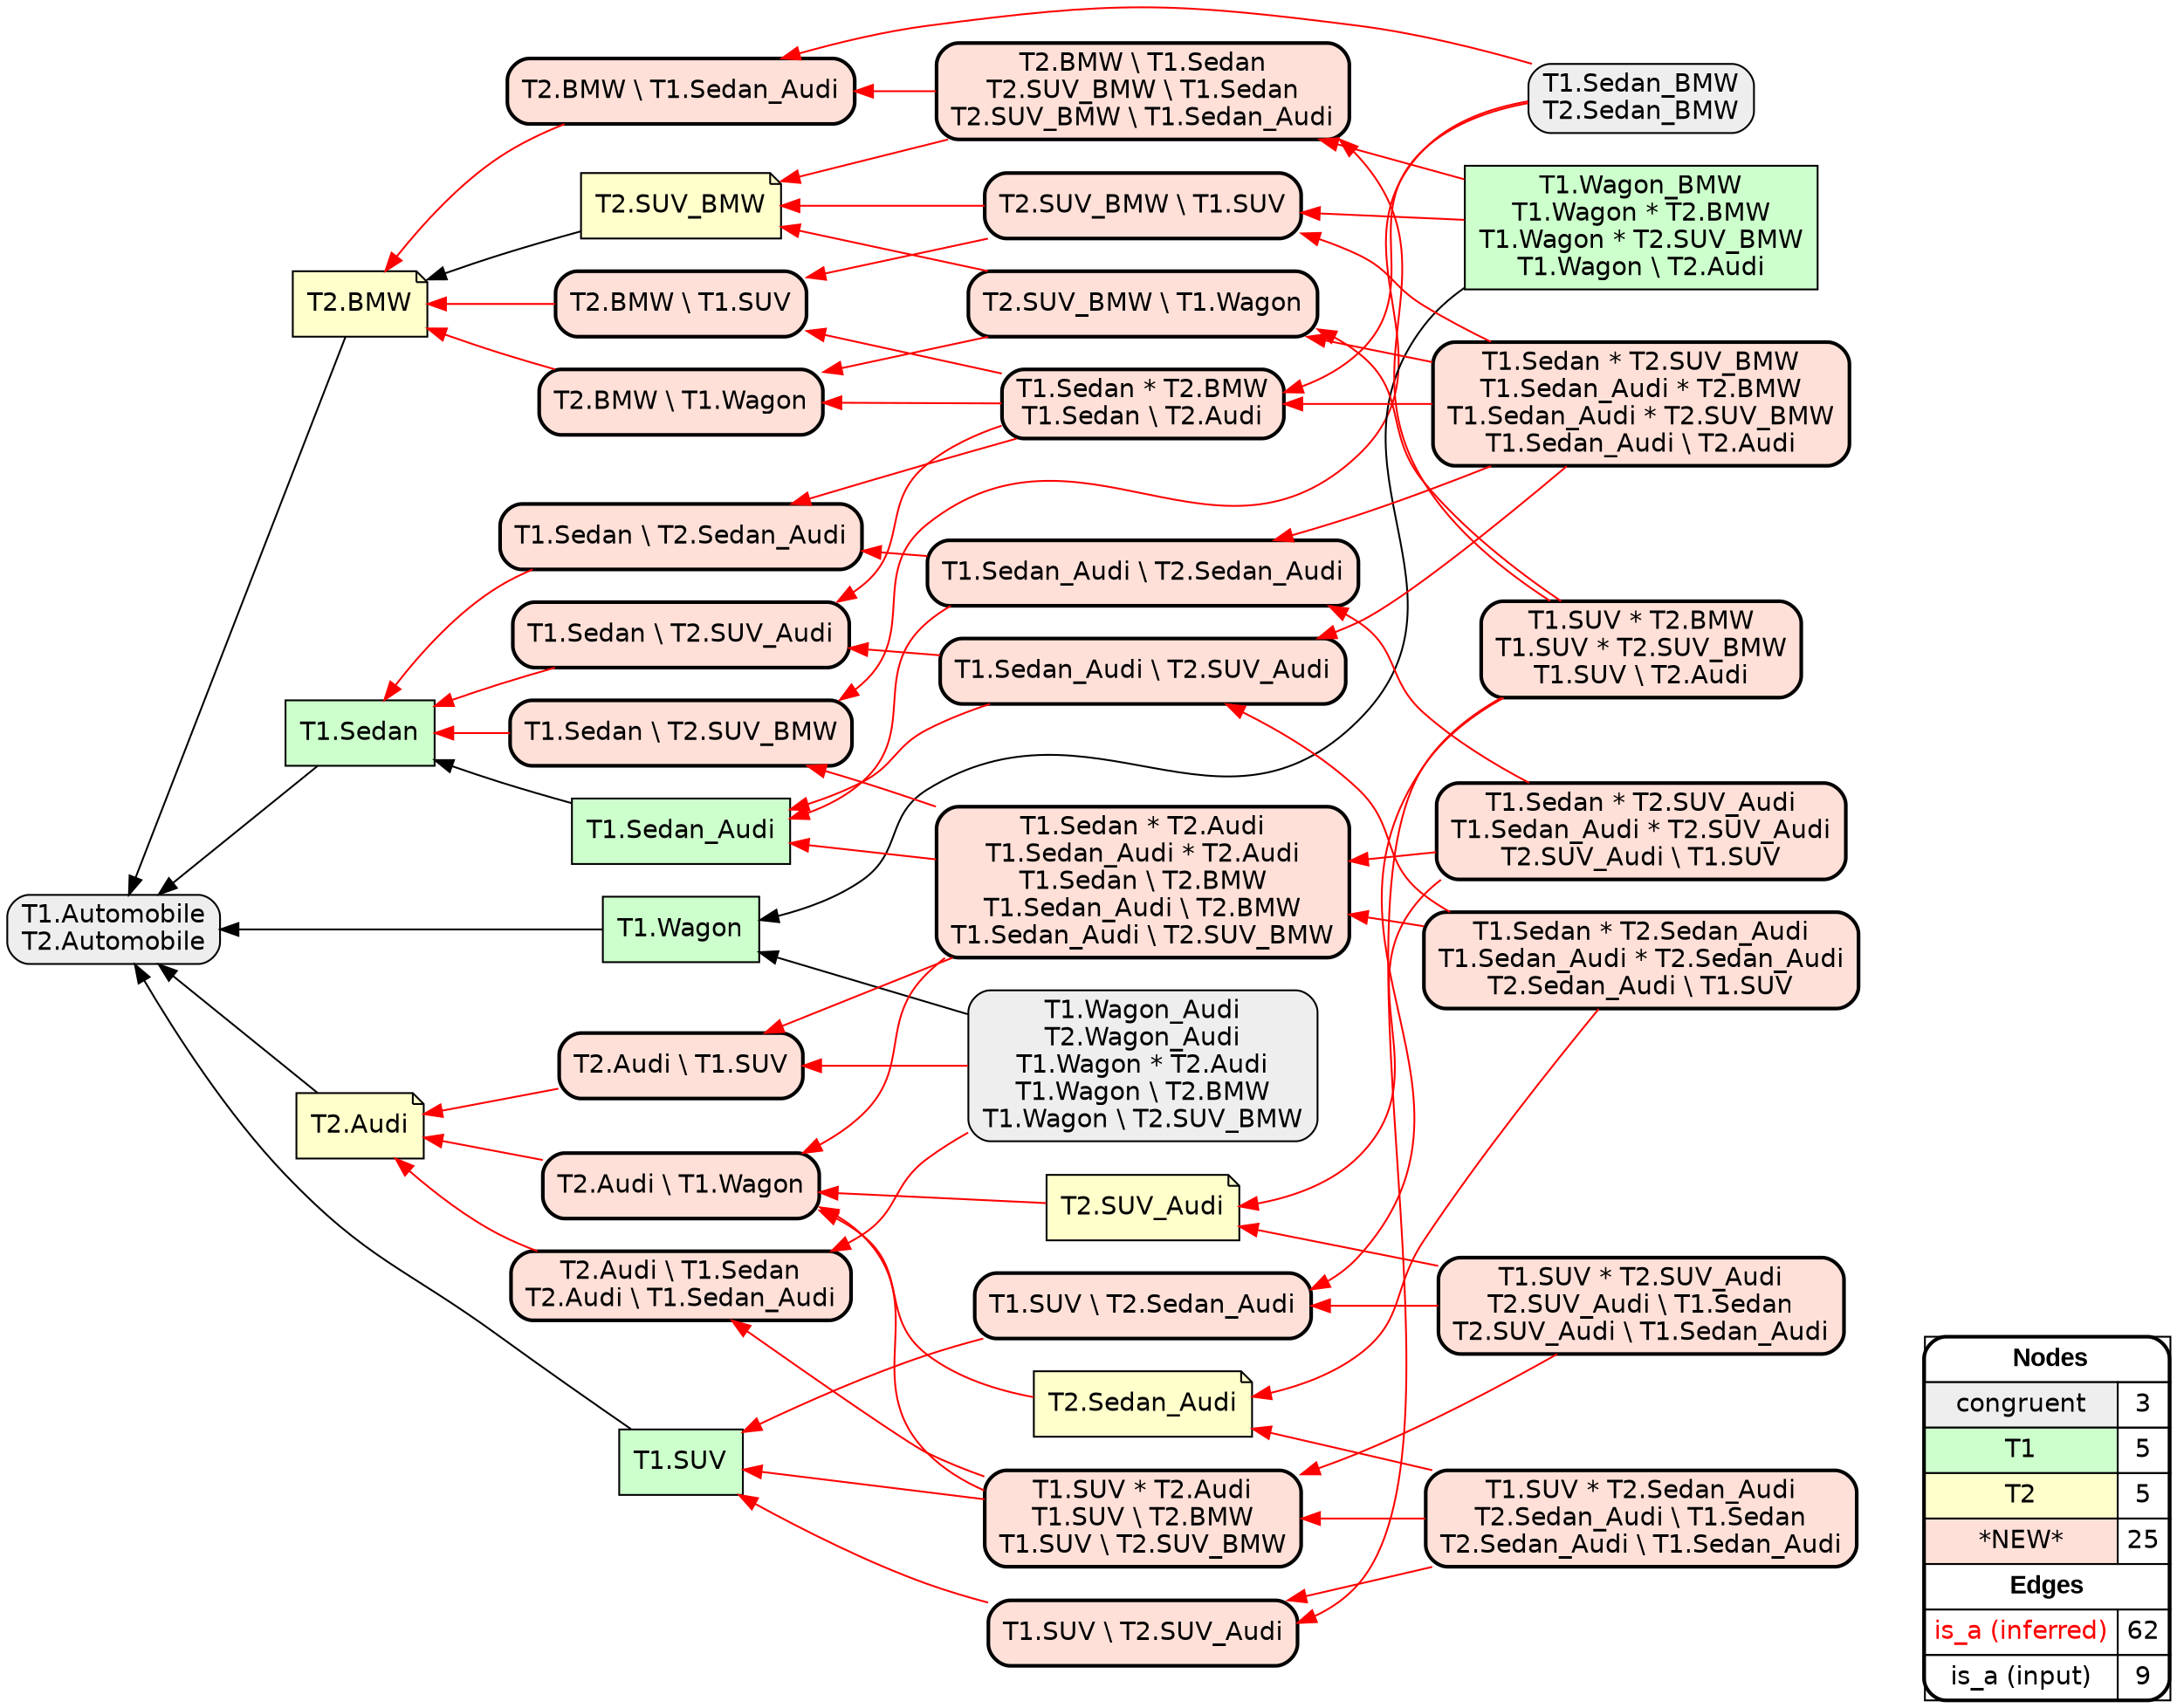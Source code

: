 digraph{
rankdir=RL
node[shape=box style="filled,rounded" fillcolor="#EEEEEE" fontname="helvetica"] 
"T1.Automobile\nT2.Automobile"
"T1.Sedan_BMW\nT2.Sedan_BMW"
"T1.Wagon_Audi\nT2.Wagon_Audi\nT1.Wagon * T2.Audi\nT1.Wagon \\ T2.BMW\nT1.Wagon \\ T2.SUV_BMW"
node[shape=box style=filled fillcolor="#CCFFCC" fontname="helvetica"] 
"T1.Wagon"
"T1.Wagon_BMW\nT1.Wagon * T2.BMW\nT1.Wagon * T2.SUV_BMW\nT1.Wagon \\ T2.Audi"
"T1.Sedan"
"T1.SUV"
"T1.Sedan_Audi"
node[shape=note style=filled fillcolor="#FFFFCC" fontname="helvetica"] 
"T2.SUV_Audi"
"T2.BMW"
"T2.Sedan_Audi"
"T2.SUV_BMW"
"T2.Audi"
node[shape=box style="filled,rounded,bold" fillcolor="#FFE0D8" fontname="helvetica"] 
"T2.BMW \\ T1.SUV"
"T2.SUV_BMW \\ T1.SUV"
"T2.BMW \\ T1.Wagon"
"T1.Sedan * T2.SUV_BMW\nT1.Sedan_Audi * T2.BMW\nT1.Sedan_Audi * T2.SUV_BMW\nT1.Sedan_Audi \\ T2.Audi"
"T1.SUV \\ T2.SUV_Audi"
"T2.Audi \\ T1.Sedan\nT2.Audi \\ T1.Sedan_Audi"
"T1.Sedan * T2.Audi\nT1.Sedan_Audi * T2.Audi\nT1.Sedan \\ T2.BMW\nT1.Sedan_Audi \\ T2.BMW\nT1.Sedan_Audi \\ T2.SUV_BMW"
"T2.Audi \\ T1.Wagon"
"T1.SUV \\ T2.Sedan_Audi"
"T1.Sedan * T2.Sedan_Audi\nT1.Sedan_Audi * T2.Sedan_Audi\nT2.Sedan_Audi \\ T1.SUV"
"T1.SUV * T2.Audi\nT1.SUV \\ T2.BMW\nT1.SUV \\ T2.SUV_BMW"
"T2.BMW \\ T1.Sedan_Audi"
"T1.SUV * T2.SUV_Audi\nT2.SUV_Audi \\ T1.Sedan\nT2.SUV_Audi \\ T1.Sedan_Audi"
"T1.Sedan \\ T2.SUV_Audi"
"T2.SUV_BMW \\ T1.Wagon"
"T1.SUV * T2.Sedan_Audi\nT2.Sedan_Audi \\ T1.Sedan\nT2.Sedan_Audi \\ T1.Sedan_Audi"
"T2.Audi \\ T1.SUV"
"T2.BMW \\ T1.Sedan\nT2.SUV_BMW \\ T1.Sedan\nT2.SUV_BMW \\ T1.Sedan_Audi"
"T1.Sedan * T2.BMW\nT1.Sedan \\ T2.Audi"
"T1.Sedan \\ T2.SUV_BMW"
"T1.Sedan \\ T2.Sedan_Audi"
"T1.Sedan_Audi \\ T2.Sedan_Audi"
"T1.SUV * T2.BMW\nT1.SUV * T2.SUV_BMW\nT1.SUV \\ T2.Audi"
"T1.Sedan_Audi \\ T2.SUV_Audi"
"T1.Sedan * T2.SUV_Audi\nT1.Sedan_Audi * T2.SUV_Audi\nT2.SUV_Audi \\ T1.SUV"
edge[arrowhead=normal style=dotted color="#000000" constraint=true penwidth=1]
edge[arrowhead=normal style=solid color="#FF0000" constraint=true penwidth=1]
"T1.SUV * T2.Audi\nT1.SUV \\ T2.BMW\nT1.SUV \\ T2.SUV_BMW" -> "T2.Audi \\ T1.Sedan\nT2.Audi \\ T1.Sedan_Audi"
"T2.BMW \\ T1.Wagon" -> "T2.BMW"
"T1.Sedan * T2.SUV_Audi\nT1.Sedan_Audi * T2.SUV_Audi\nT2.SUV_Audi \\ T1.SUV" -> "T1.Sedan_Audi \\ T2.Sedan_Audi"
"T1.Sedan * T2.SUV_Audi\nT1.Sedan_Audi * T2.SUV_Audi\nT2.SUV_Audi \\ T1.SUV" -> "T1.Sedan * T2.Audi\nT1.Sedan_Audi * T2.Audi\nT1.Sedan \\ T2.BMW\nT1.Sedan_Audi \\ T2.BMW\nT1.Sedan_Audi \\ T2.SUV_BMW"
"T1.SUV * T2.Sedan_Audi\nT2.Sedan_Audi \\ T1.Sedan\nT2.Sedan_Audi \\ T1.Sedan_Audi" -> "T2.Sedan_Audi"
"T2.BMW \\ T1.SUV" -> "T2.BMW"
"T1.Sedan_Audi \\ T2.Sedan_Audi" -> "T1.Sedan \\ T2.Sedan_Audi"
"T1.Sedan_BMW\nT2.Sedan_BMW" -> "T1.Sedan * T2.BMW\nT1.Sedan \\ T2.Audi"
"T1.Sedan * T2.Audi\nT1.Sedan_Audi * T2.Audi\nT1.Sedan \\ T2.BMW\nT1.Sedan_Audi \\ T2.BMW\nT1.Sedan_Audi \\ T2.SUV_BMW" -> "T1.Sedan \\ T2.SUV_BMW"
"T1.SUV * T2.Sedan_Audi\nT2.Sedan_Audi \\ T1.Sedan\nT2.Sedan_Audi \\ T1.Sedan_Audi" -> "T1.SUV * T2.Audi\nT1.SUV \\ T2.BMW\nT1.SUV \\ T2.SUV_BMW"
"T1.SUV * T2.SUV_Audi\nT2.SUV_Audi \\ T1.Sedan\nT2.SUV_Audi \\ T1.Sedan_Audi" -> "T2.SUV_Audi"
"T1.SUV * T2.BMW\nT1.SUV * T2.SUV_BMW\nT1.SUV \\ T2.Audi" -> "T2.BMW \\ T1.Sedan\nT2.SUV_BMW \\ T1.Sedan\nT2.SUV_BMW \\ T1.Sedan_Audi"
"T1.SUV * T2.Sedan_Audi\nT2.Sedan_Audi \\ T1.Sedan\nT2.Sedan_Audi \\ T1.Sedan_Audi" -> "T1.SUV \\ T2.SUV_Audi"
"T1.Sedan * T2.SUV_BMW\nT1.Sedan_Audi * T2.BMW\nT1.Sedan_Audi * T2.SUV_BMW\nT1.Sedan_Audi \\ T2.Audi" -> "T1.Sedan * T2.BMW\nT1.Sedan \\ T2.Audi"
"T1.Wagon_Audi\nT2.Wagon_Audi\nT1.Wagon * T2.Audi\nT1.Wagon \\ T2.BMW\nT1.Wagon \\ T2.SUV_BMW" -> "T2.Audi \\ T1.SUV"
"T1.Sedan * T2.BMW\nT1.Sedan \\ T2.Audi" -> "T1.Sedan \\ T2.SUV_Audi"
"T1.SUV \\ T2.Sedan_Audi" -> "T1.SUV"
"T2.BMW \\ T1.Sedan\nT2.SUV_BMW \\ T1.Sedan\nT2.SUV_BMW \\ T1.Sedan_Audi" -> "T2.SUV_BMW"
"T1.Sedan * T2.BMW\nT1.Sedan \\ T2.Audi" -> "T1.Sedan \\ T2.Sedan_Audi"
"T1.Sedan * T2.Sedan_Audi\nT1.Sedan_Audi * T2.Sedan_Audi\nT2.Sedan_Audi \\ T1.SUV" -> "T2.Sedan_Audi"
"T2.SUV_BMW \\ T1.Wagon" -> "T2.BMW \\ T1.Wagon"
"T2.SUV_BMW \\ T1.SUV" -> "T2.BMW \\ T1.SUV"
"T1.Sedan \\ T2.Sedan_Audi" -> "T1.Sedan"
"T2.Sedan_Audi" -> "T2.Audi \\ T1.Wagon"
"T2.SUV_BMW \\ T1.SUV" -> "T2.SUV_BMW"
"T1.SUV * T2.BMW\nT1.SUV * T2.SUV_BMW\nT1.SUV \\ T2.Audi" -> "T1.SUV \\ T2.Sedan_Audi"
"T1.Sedan \\ T2.SUV_Audi" -> "T1.Sedan"
"T2.SUV_Audi" -> "T2.Audi \\ T1.Wagon"
"T1.Sedan * T2.SUV_Audi\nT1.Sedan_Audi * T2.SUV_Audi\nT2.SUV_Audi \\ T1.SUV" -> "T2.SUV_Audi"
"T1.Sedan * T2.SUV_BMW\nT1.Sedan_Audi * T2.BMW\nT1.Sedan_Audi * T2.SUV_BMW\nT1.Sedan_Audi \\ T2.Audi" -> "T2.SUV_BMW \\ T1.Wagon"
"T1.Sedan * T2.Sedan_Audi\nT1.Sedan_Audi * T2.Sedan_Audi\nT2.Sedan_Audi \\ T1.SUV" -> "T1.Sedan_Audi \\ T2.SUV_Audi"
"T1.Sedan * T2.Audi\nT1.Sedan_Audi * T2.Audi\nT1.Sedan \\ T2.BMW\nT1.Sedan_Audi \\ T2.BMW\nT1.Sedan_Audi \\ T2.SUV_BMW" -> "T1.Sedan_Audi"
"T1.Sedan_Audi \\ T2.SUV_Audi" -> "T1.Sedan \\ T2.SUV_Audi"
"T1.Sedan * T2.Sedan_Audi\nT1.Sedan_Audi * T2.Sedan_Audi\nT2.Sedan_Audi \\ T1.SUV" -> "T1.Sedan * T2.Audi\nT1.Sedan_Audi * T2.Audi\nT1.Sedan \\ T2.BMW\nT1.Sedan_Audi \\ T2.BMW\nT1.Sedan_Audi \\ T2.SUV_BMW"
"T2.Audi \\ T1.Wagon" -> "T2.Audi"
"T1.SUV * T2.SUV_Audi\nT2.SUV_Audi \\ T1.Sedan\nT2.SUV_Audi \\ T1.Sedan_Audi" -> "T1.SUV \\ T2.Sedan_Audi"
"T2.BMW \\ T1.Sedan_Audi" -> "T2.BMW"
"T1.Sedan * T2.SUV_BMW\nT1.Sedan_Audi * T2.BMW\nT1.Sedan_Audi * T2.SUV_BMW\nT1.Sedan_Audi \\ T2.Audi" -> "T1.Sedan_Audi \\ T2.SUV_Audi"
"T1.Sedan \\ T2.SUV_BMW" -> "T1.Sedan"
"T1.Wagon_Audi\nT2.Wagon_Audi\nT1.Wagon * T2.Audi\nT1.Wagon \\ T2.BMW\nT1.Wagon \\ T2.SUV_BMW" -> "T2.Audi \\ T1.Sedan\nT2.Audi \\ T1.Sedan_Audi"
"T1.Sedan * T2.BMW\nT1.Sedan \\ T2.Audi" -> "T2.BMW \\ T1.SUV"
"T1.SUV * T2.BMW\nT1.SUV * T2.SUV_BMW\nT1.SUV \\ T2.Audi" -> "T2.SUV_BMW \\ T1.Wagon"
"T1.SUV * T2.Audi\nT1.SUV \\ T2.BMW\nT1.SUV \\ T2.SUV_BMW" -> "T2.Audi \\ T1.Wagon"
"T1.Wagon_BMW\nT1.Wagon * T2.BMW\nT1.Wagon * T2.SUV_BMW\nT1.Wagon \\ T2.Audi" -> "T2.SUV_BMW \\ T1.SUV"
"T1.Sedan * T2.BMW\nT1.Sedan \\ T2.Audi" -> "T2.BMW \\ T1.Wagon"
"T1.Sedan * T2.Audi\nT1.Sedan_Audi * T2.Audi\nT1.Sedan \\ T2.BMW\nT1.Sedan_Audi \\ T2.BMW\nT1.Sedan_Audi \\ T2.SUV_BMW" -> "T2.Audi \\ T1.SUV"
"T1.Sedan * T2.SUV_BMW\nT1.Sedan_Audi * T2.BMW\nT1.Sedan_Audi * T2.SUV_BMW\nT1.Sedan_Audi \\ T2.Audi" -> "T1.Sedan_Audi \\ T2.Sedan_Audi"
"T1.Sedan * T2.SUV_BMW\nT1.Sedan_Audi * T2.BMW\nT1.Sedan_Audi * T2.SUV_BMW\nT1.Sedan_Audi \\ T2.Audi" -> "T2.SUV_BMW \\ T1.SUV"
"T2.SUV_BMW \\ T1.Wagon" -> "T2.SUV_BMW"
"T1.SUV * T2.BMW\nT1.SUV * T2.SUV_BMW\nT1.SUV \\ T2.Audi" -> "T1.SUV \\ T2.SUV_Audi"
"T1.SUV * T2.SUV_Audi\nT2.SUV_Audi \\ T1.Sedan\nT2.SUV_Audi \\ T1.Sedan_Audi" -> "T1.SUV * T2.Audi\nT1.SUV \\ T2.BMW\nT1.SUV \\ T2.SUV_BMW"
"T1.SUV * T2.Audi\nT1.SUV \\ T2.BMW\nT1.SUV \\ T2.SUV_BMW" -> "T1.SUV"
"T1.Sedan_Audi \\ T2.SUV_Audi" -> "T1.Sedan_Audi"
"T1.Sedan_BMW\nT2.Sedan_BMW" -> "T1.Sedan \\ T2.SUV_BMW"
"T2.Audi \\ T1.SUV" -> "T2.Audi"
"T2.BMW \\ T1.Sedan\nT2.SUV_BMW \\ T1.Sedan\nT2.SUV_BMW \\ T1.Sedan_Audi" -> "T2.BMW \\ T1.Sedan_Audi"
"T2.Audi \\ T1.Sedan\nT2.Audi \\ T1.Sedan_Audi" -> "T2.Audi"
"T1.Sedan * T2.Audi\nT1.Sedan_Audi * T2.Audi\nT1.Sedan \\ T2.BMW\nT1.Sedan_Audi \\ T2.BMW\nT1.Sedan_Audi \\ T2.SUV_BMW" -> "T2.Audi \\ T1.Wagon"
"T1.Sedan_Audi \\ T2.Sedan_Audi" -> "T1.Sedan_Audi"
"T1.Sedan_BMW\nT2.Sedan_BMW" -> "T2.BMW \\ T1.Sedan_Audi"
"T1.Wagon_BMW\nT1.Wagon * T2.BMW\nT1.Wagon * T2.SUV_BMW\nT1.Wagon \\ T2.Audi" -> "T2.BMW \\ T1.Sedan\nT2.SUV_BMW \\ T1.Sedan\nT2.SUV_BMW \\ T1.Sedan_Audi"
"T1.SUV \\ T2.SUV_Audi" -> "T1.SUV"
edge[arrowhead=normal style=solid color="#000000" constraint=true penwidth=1]
"T1.Sedan_Audi" -> "T1.Sedan"
"T2.Audi" -> "T1.Automobile\nT2.Automobile"
"T1.SUV" -> "T1.Automobile\nT2.Automobile"
"T1.Wagon_BMW\nT1.Wagon * T2.BMW\nT1.Wagon * T2.SUV_BMW\nT1.Wagon \\ T2.Audi" -> "T1.Wagon"
"T1.Wagon" -> "T1.Automobile\nT2.Automobile"
"T1.Sedan" -> "T1.Automobile\nT2.Automobile"
"T2.BMW" -> "T1.Automobile\nT2.Automobile"
"T1.Wagon_Audi\nT2.Wagon_Audi\nT1.Wagon * T2.Audi\nT1.Wagon \\ T2.BMW\nT1.Wagon \\ T2.SUV_BMW" -> "T1.Wagon"
"T2.SUV_BMW" -> "T2.BMW"
node[shape=box] 
{rank=source Legend [fillcolor= white margin=0 label=< 
 <TABLE BORDER="0" CELLBORDER="1" CELLSPACING="0" CELLPADDING="4"> 
<TR> <TD COLSPAN="2"><font face="Arial Black"> Nodes</font></TD> </TR> 
<TR> 
 <TD bgcolor="#EEEEEE" fontname="helvetica">congruent</TD> 
 <TD>3</TD> 
 </TR> 
<TR> 
 <TD bgcolor="#CCFFCC" fontname="helvetica">T1</TD> 
 <TD>5</TD> 
 </TR> 
<TR> 
 <TD bgcolor="#FFFFCC" fontname="helvetica">T2</TD> 
 <TD>5</TD> 
 </TR> 
<TR> 
 <TD bgcolor="#FFE0D8" fontname="helvetica">*NEW*</TD> 
 <TD>25</TD> 
 </TR> 
<TR> <TD COLSPAN="2"><font face = "Arial Black"> Edges </font></TD> </TR> 
<TR> 
 <TD><font color ="#FF0000">is_a (inferred)</font></TD><TD>62</TD>
</TR>
<TR> 
 <TD><font color ="#000000">is_a (input)</font></TD><TD>9</TD>
</TR>
</TABLE> 
 >] } 
}